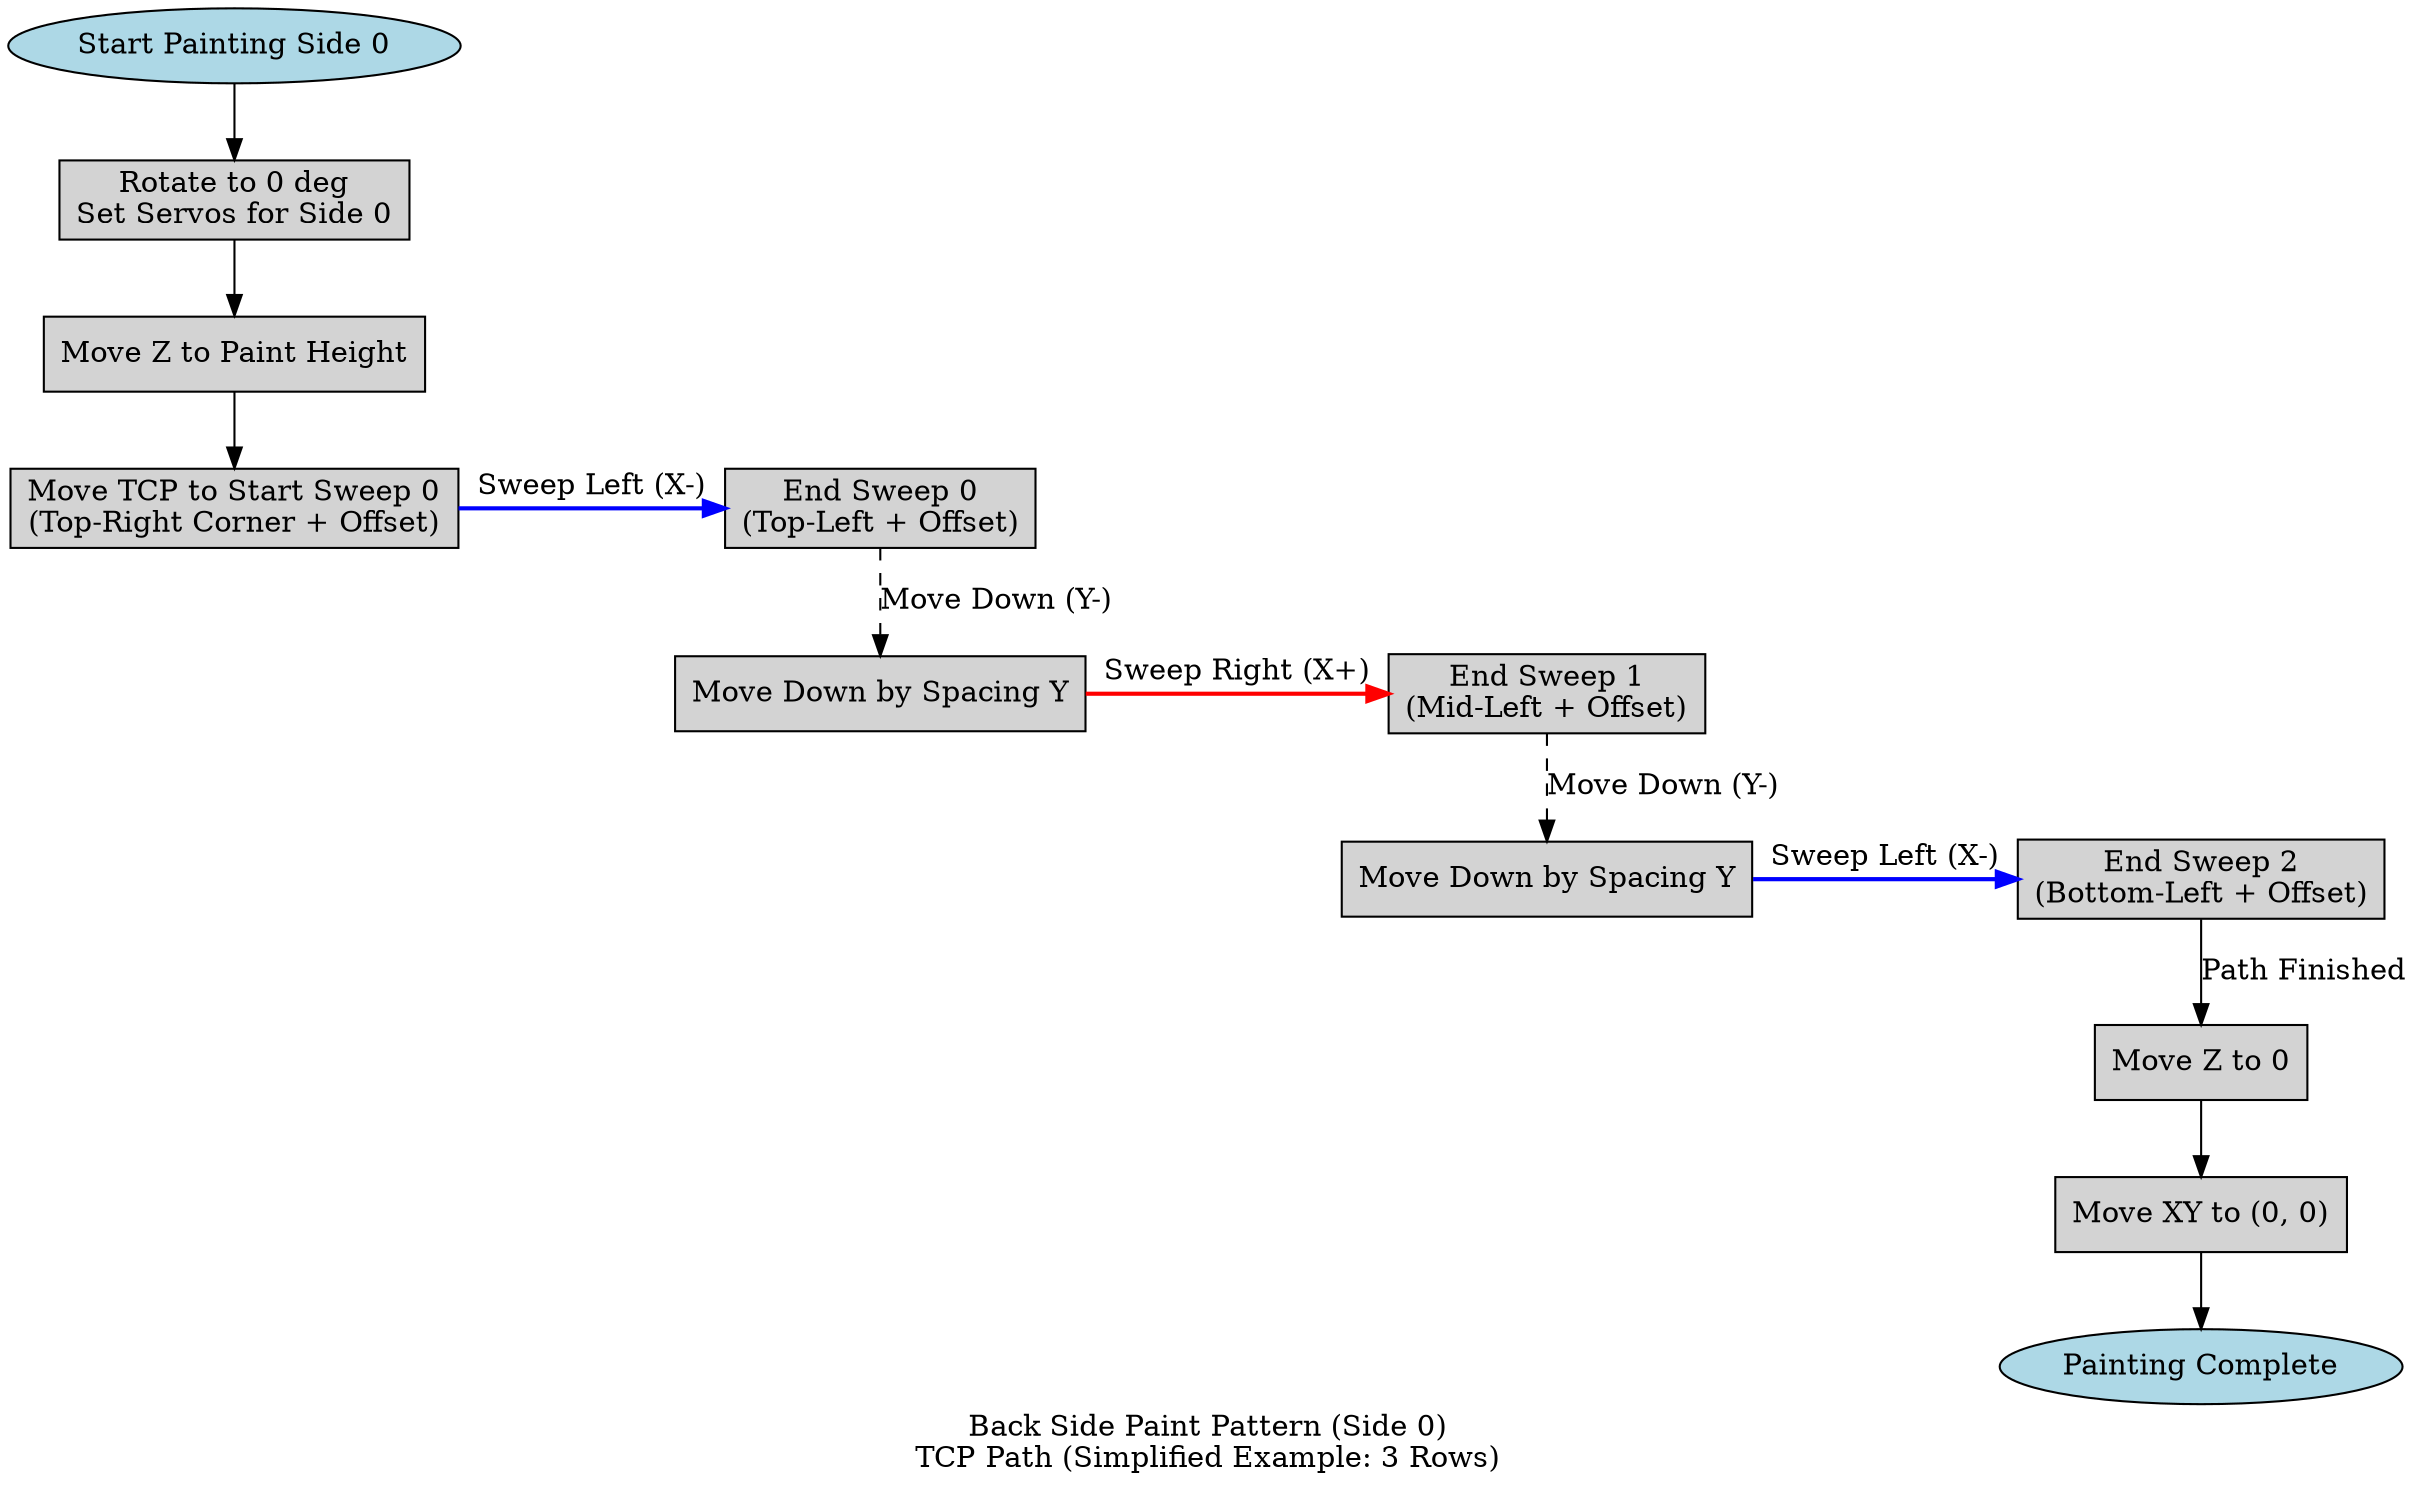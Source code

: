 digraph BackPaintPattern {
    rankdir=TB; // Top-to-bottom layout
    label="Back Side Paint Pattern (Side 0)\nTCP Path (Simplified Example: 3 Rows)";
    fontsize=14;

    node [shape=ellipse, style=filled, fillcolor=lightblue];
    StartPaint [label="Start Painting Side 0"];
    PaintComplete [label="Painting Complete"];

    node [shape=box, style=filled, fillcolor=lightgrey];
    RotateServos [label="Rotate to 0 deg\nSet Servos for Side 0"];
    MoveZStart [label="Move Z to Paint Height"];
    MoveToStartSweep0 [label="Move TCP to Start Sweep 0\n(Top-Right Corner + Offset)"];
    Sweep0_End [label="End Sweep 0\n(Top-Left + Offset)"];
    MoveToStartSweep1 [label="Move Down by Spacing Y"];
    Sweep1_End [label="End Sweep 1\n(Mid-Left + Offset)"]; // Corrected label - should be Mid-Right
    MoveToStartSweep2 [label="Move Down by Spacing Y"];
    Sweep2_End [label="End Sweep 2\n(Bottom-Left + Offset)"];
    MoveZHome [label="Move Z to 0"];
    MoveXYHome [label="Move XY to (0, 0)"];

    // Edges representing flow
    StartPaint -> RotateServos;
    RotateServos -> MoveZStart;
    MoveZStart -> MoveToStartSweep0;

    // Sweep 0 (Even Row -> Sweep Left)
    MoveToStartSweep0 -> Sweep0_End [label="Sweep Left (X-)", penwidth=2, color=blue];
    { rank=same; MoveToStartSweep0; Sweep0_End; } // Keep sweep ends aligned

    // Move to Sweep 1
    Sweep0_End -> MoveToStartSweep1 [label="Move Down (Y-)", penwidth=1, style=dashed];
    MoveToStartSweep1 -> Sweep1_End [label="Sweep Right (X+)", penwidth=2, color=red];
    { rank=same; MoveToStartSweep1; Sweep1_End; }

    // Move to Sweep 2
    Sweep1_End -> MoveToStartSweep2 [label="Move Down (Y-)", penwidth=1, style=dashed];
    MoveToStartSweep2 -> Sweep2_End [label="Sweep Left (X-)", penwidth=2, color=blue];
    { rank=same; MoveToStartSweep2; Sweep2_End; }

    // End sequence
    Sweep2_End -> MoveZHome [label="Path Finished"];
    MoveZHome -> MoveXYHome;
    MoveXYHome -> PaintComplete;
} 